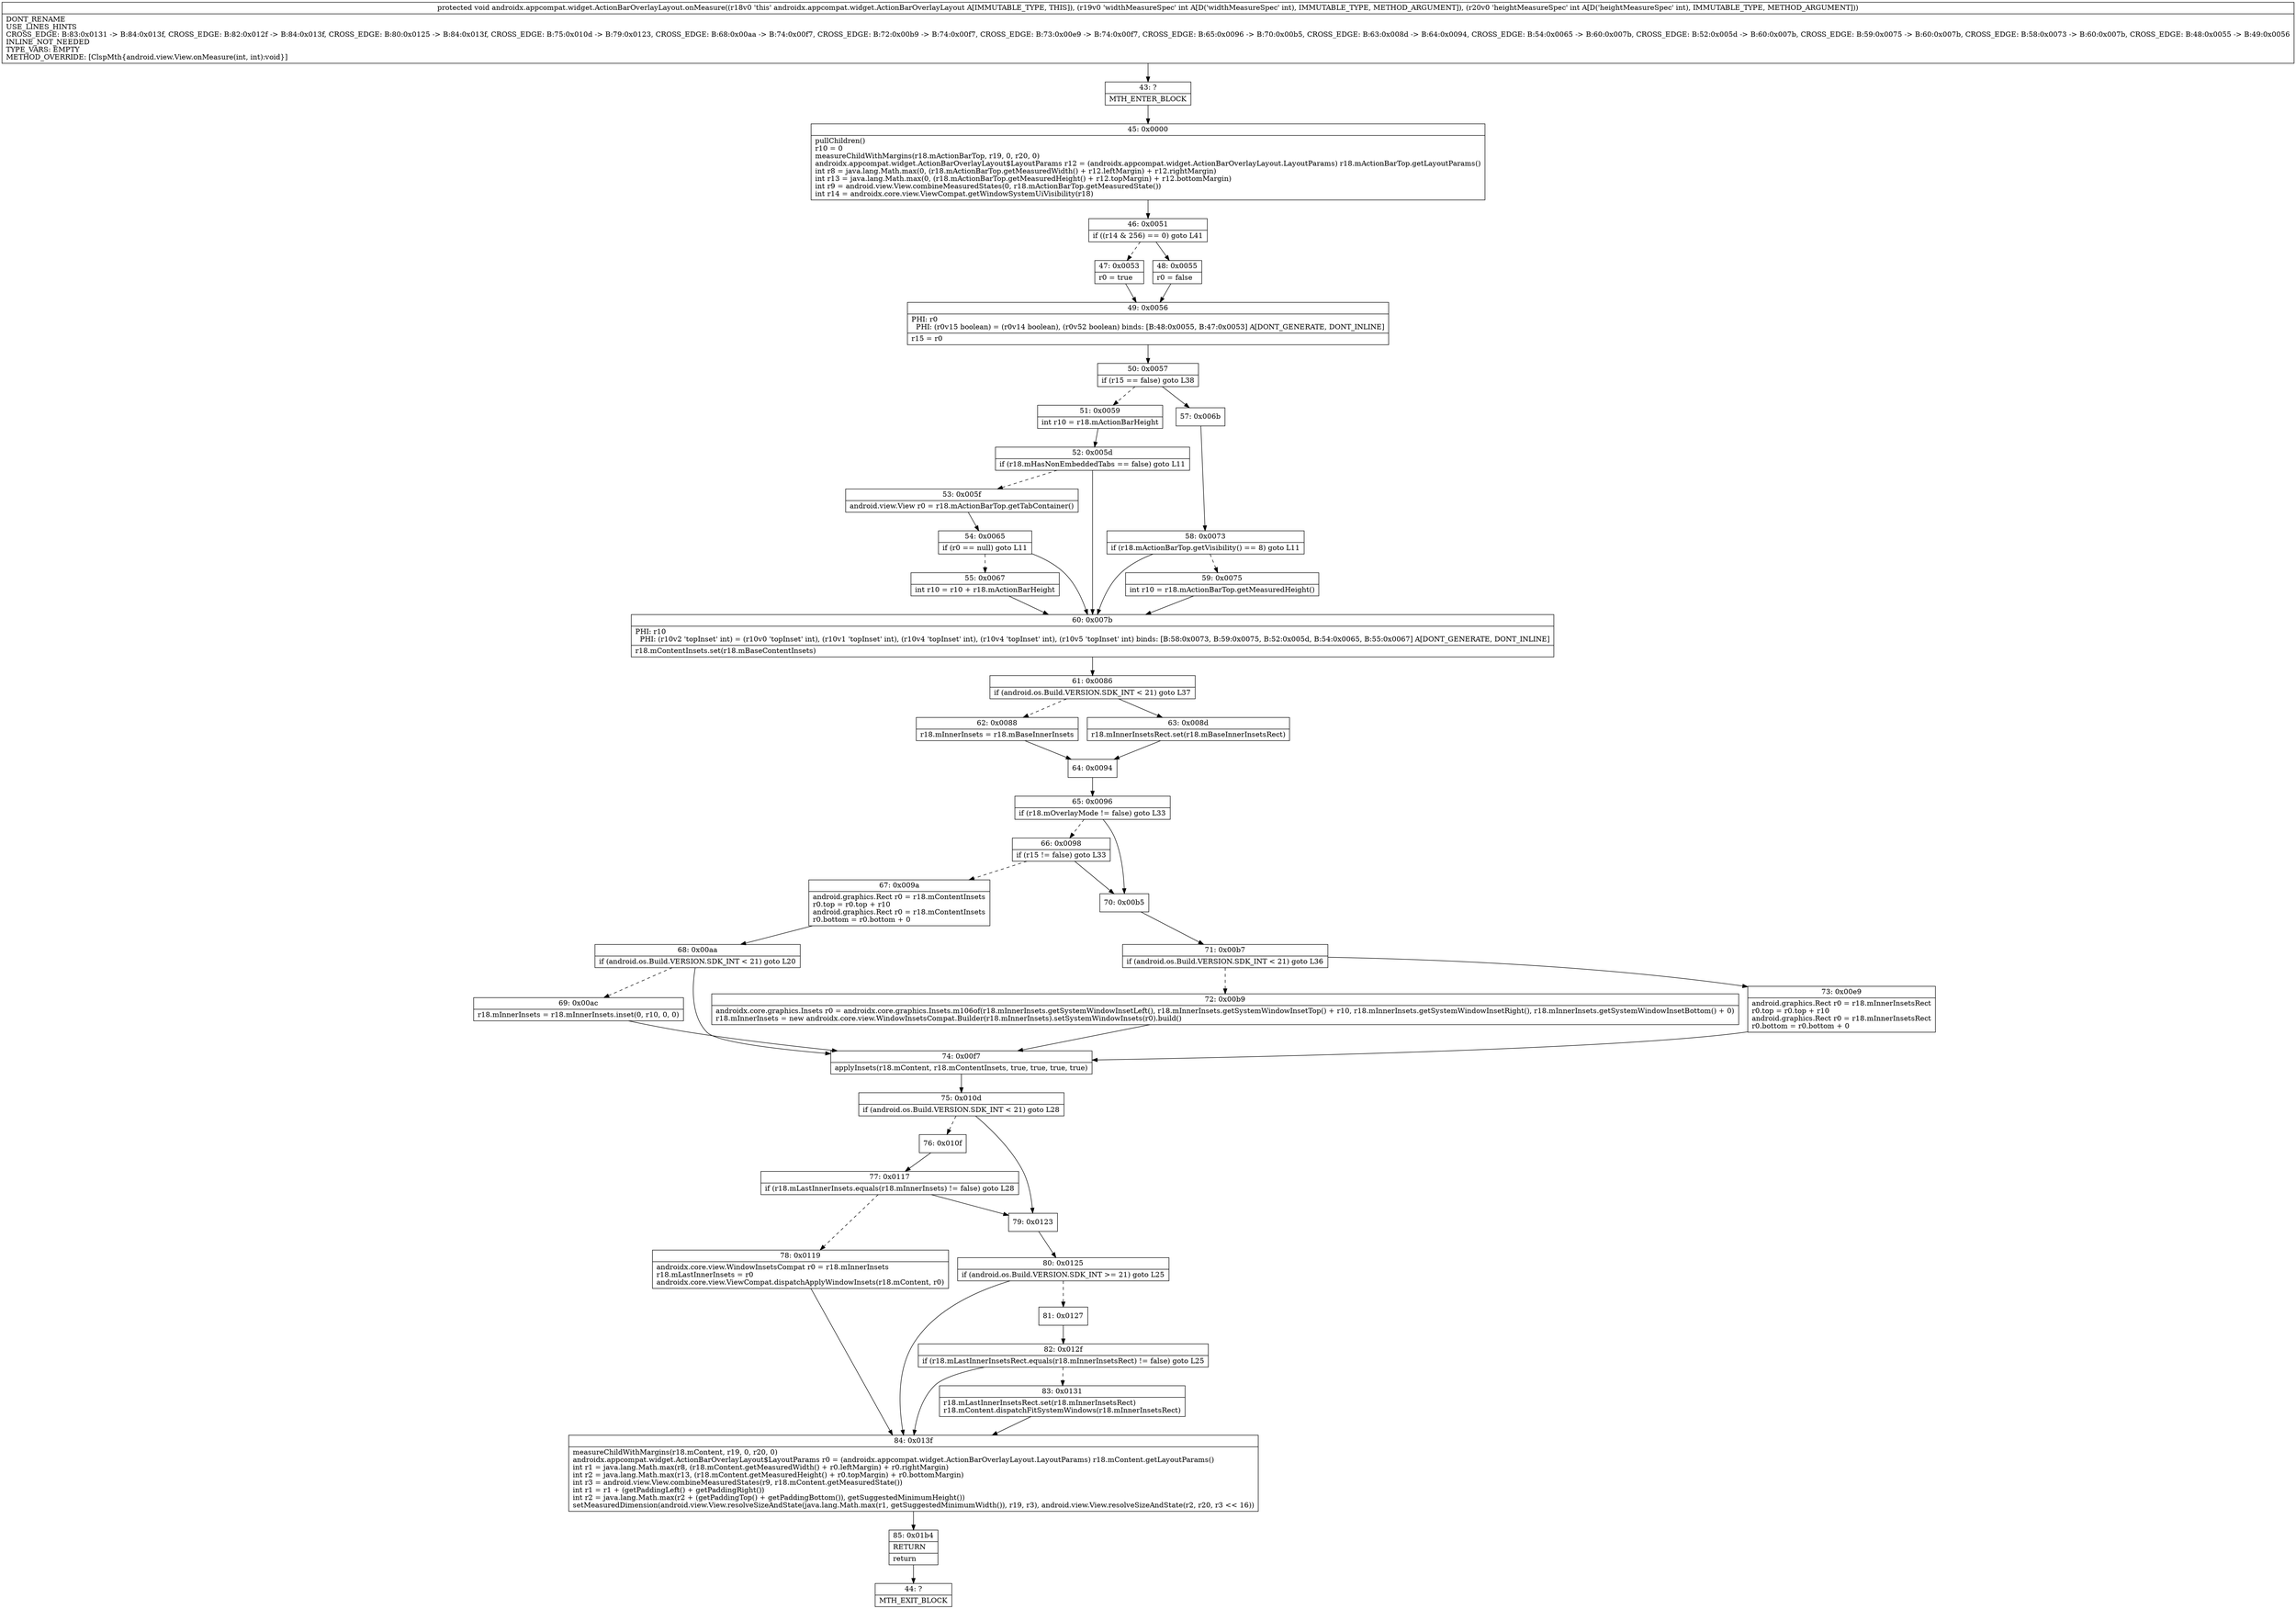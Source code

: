 digraph "CFG forandroidx.appcompat.widget.ActionBarOverlayLayout.onMeasure(II)V" {
Node_43 [shape=record,label="{43\:\ ?|MTH_ENTER_BLOCK\l}"];
Node_45 [shape=record,label="{45\:\ 0x0000|pullChildren()\lr10 = 0\lmeasureChildWithMargins(r18.mActionBarTop, r19, 0, r20, 0)\landroidx.appcompat.widget.ActionBarOverlayLayout$LayoutParams r12 = (androidx.appcompat.widget.ActionBarOverlayLayout.LayoutParams) r18.mActionBarTop.getLayoutParams()\lint r8 = java.lang.Math.max(0, (r18.mActionBarTop.getMeasuredWidth() + r12.leftMargin) + r12.rightMargin)\lint r13 = java.lang.Math.max(0, (r18.mActionBarTop.getMeasuredHeight() + r12.topMargin) + r12.bottomMargin)\lint r9 = android.view.View.combineMeasuredStates(0, r18.mActionBarTop.getMeasuredState())\lint r14 = androidx.core.view.ViewCompat.getWindowSystemUiVisibility(r18)\l}"];
Node_46 [shape=record,label="{46\:\ 0x0051|if ((r14 & 256) == 0) goto L41\l}"];
Node_47 [shape=record,label="{47\:\ 0x0053|r0 = true\l}"];
Node_49 [shape=record,label="{49\:\ 0x0056|PHI: r0 \l  PHI: (r0v15 boolean) = (r0v14 boolean), (r0v52 boolean) binds: [B:48:0x0055, B:47:0x0053] A[DONT_GENERATE, DONT_INLINE]\l|r15 = r0\l}"];
Node_50 [shape=record,label="{50\:\ 0x0057|if (r15 == false) goto L38\l}"];
Node_51 [shape=record,label="{51\:\ 0x0059|int r10 = r18.mActionBarHeight\l}"];
Node_52 [shape=record,label="{52\:\ 0x005d|if (r18.mHasNonEmbeddedTabs == false) goto L11\l}"];
Node_53 [shape=record,label="{53\:\ 0x005f|android.view.View r0 = r18.mActionBarTop.getTabContainer()\l}"];
Node_54 [shape=record,label="{54\:\ 0x0065|if (r0 == null) goto L11\l}"];
Node_55 [shape=record,label="{55\:\ 0x0067|int r10 = r10 + r18.mActionBarHeight\l}"];
Node_60 [shape=record,label="{60\:\ 0x007b|PHI: r10 \l  PHI: (r10v2 'topInset' int) = (r10v0 'topInset' int), (r10v1 'topInset' int), (r10v4 'topInset' int), (r10v4 'topInset' int), (r10v5 'topInset' int) binds: [B:58:0x0073, B:59:0x0075, B:52:0x005d, B:54:0x0065, B:55:0x0067] A[DONT_GENERATE, DONT_INLINE]\l|r18.mContentInsets.set(r18.mBaseContentInsets)\l}"];
Node_61 [shape=record,label="{61\:\ 0x0086|if (android.os.Build.VERSION.SDK_INT \< 21) goto L37\l}"];
Node_62 [shape=record,label="{62\:\ 0x0088|r18.mInnerInsets = r18.mBaseInnerInsets\l}"];
Node_64 [shape=record,label="{64\:\ 0x0094}"];
Node_65 [shape=record,label="{65\:\ 0x0096|if (r18.mOverlayMode != false) goto L33\l}"];
Node_66 [shape=record,label="{66\:\ 0x0098|if (r15 != false) goto L33\l}"];
Node_67 [shape=record,label="{67\:\ 0x009a|android.graphics.Rect r0 = r18.mContentInsets\lr0.top = r0.top + r10\landroid.graphics.Rect r0 = r18.mContentInsets\lr0.bottom = r0.bottom + 0\l}"];
Node_68 [shape=record,label="{68\:\ 0x00aa|if (android.os.Build.VERSION.SDK_INT \< 21) goto L20\l}"];
Node_69 [shape=record,label="{69\:\ 0x00ac|r18.mInnerInsets = r18.mInnerInsets.inset(0, r10, 0, 0)\l}"];
Node_74 [shape=record,label="{74\:\ 0x00f7|applyInsets(r18.mContent, r18.mContentInsets, true, true, true, true)\l}"];
Node_75 [shape=record,label="{75\:\ 0x010d|if (android.os.Build.VERSION.SDK_INT \< 21) goto L28\l}"];
Node_76 [shape=record,label="{76\:\ 0x010f}"];
Node_77 [shape=record,label="{77\:\ 0x0117|if (r18.mLastInnerInsets.equals(r18.mInnerInsets) != false) goto L28\l}"];
Node_78 [shape=record,label="{78\:\ 0x0119|androidx.core.view.WindowInsetsCompat r0 = r18.mInnerInsets\lr18.mLastInnerInsets = r0\landroidx.core.view.ViewCompat.dispatchApplyWindowInsets(r18.mContent, r0)\l}"];
Node_84 [shape=record,label="{84\:\ 0x013f|measureChildWithMargins(r18.mContent, r19, 0, r20, 0)\landroidx.appcompat.widget.ActionBarOverlayLayout$LayoutParams r0 = (androidx.appcompat.widget.ActionBarOverlayLayout.LayoutParams) r18.mContent.getLayoutParams()\lint r1 = java.lang.Math.max(r8, (r18.mContent.getMeasuredWidth() + r0.leftMargin) + r0.rightMargin)\lint r2 = java.lang.Math.max(r13, (r18.mContent.getMeasuredHeight() + r0.topMargin) + r0.bottomMargin)\lint r3 = android.view.View.combineMeasuredStates(r9, r18.mContent.getMeasuredState())\lint r1 = r1 + (getPaddingLeft() + getPaddingRight())\lint r2 = java.lang.Math.max(r2 + (getPaddingTop() + getPaddingBottom()), getSuggestedMinimumHeight())\lsetMeasuredDimension(android.view.View.resolveSizeAndState(java.lang.Math.max(r1, getSuggestedMinimumWidth()), r19, r3), android.view.View.resolveSizeAndState(r2, r20, r3 \<\< 16))\l}"];
Node_85 [shape=record,label="{85\:\ 0x01b4|RETURN\l|return\l}"];
Node_44 [shape=record,label="{44\:\ ?|MTH_EXIT_BLOCK\l}"];
Node_79 [shape=record,label="{79\:\ 0x0123}"];
Node_80 [shape=record,label="{80\:\ 0x0125|if (android.os.Build.VERSION.SDK_INT \>= 21) goto L25\l}"];
Node_81 [shape=record,label="{81\:\ 0x0127}"];
Node_82 [shape=record,label="{82\:\ 0x012f|if (r18.mLastInnerInsetsRect.equals(r18.mInnerInsetsRect) != false) goto L25\l}"];
Node_83 [shape=record,label="{83\:\ 0x0131|r18.mLastInnerInsetsRect.set(r18.mInnerInsetsRect)\lr18.mContent.dispatchFitSystemWindows(r18.mInnerInsetsRect)\l}"];
Node_70 [shape=record,label="{70\:\ 0x00b5}"];
Node_71 [shape=record,label="{71\:\ 0x00b7|if (android.os.Build.VERSION.SDK_INT \< 21) goto L36\l}"];
Node_72 [shape=record,label="{72\:\ 0x00b9|androidx.core.graphics.Insets r0 = androidx.core.graphics.Insets.m106of(r18.mInnerInsets.getSystemWindowInsetLeft(), r18.mInnerInsets.getSystemWindowInsetTop() + r10, r18.mInnerInsets.getSystemWindowInsetRight(), r18.mInnerInsets.getSystemWindowInsetBottom() + 0)\lr18.mInnerInsets = new androidx.core.view.WindowInsetsCompat.Builder(r18.mInnerInsets).setSystemWindowInsets(r0).build()\l}"];
Node_73 [shape=record,label="{73\:\ 0x00e9|android.graphics.Rect r0 = r18.mInnerInsetsRect\lr0.top = r0.top + r10\landroid.graphics.Rect r0 = r18.mInnerInsetsRect\lr0.bottom = r0.bottom + 0\l}"];
Node_63 [shape=record,label="{63\:\ 0x008d|r18.mInnerInsetsRect.set(r18.mBaseInnerInsetsRect)\l}"];
Node_57 [shape=record,label="{57\:\ 0x006b}"];
Node_58 [shape=record,label="{58\:\ 0x0073|if (r18.mActionBarTop.getVisibility() == 8) goto L11\l}"];
Node_59 [shape=record,label="{59\:\ 0x0075|int r10 = r18.mActionBarTop.getMeasuredHeight()\l}"];
Node_48 [shape=record,label="{48\:\ 0x0055|r0 = false\l}"];
MethodNode[shape=record,label="{protected void androidx.appcompat.widget.ActionBarOverlayLayout.onMeasure((r18v0 'this' androidx.appcompat.widget.ActionBarOverlayLayout A[IMMUTABLE_TYPE, THIS]), (r19v0 'widthMeasureSpec' int A[D('widthMeasureSpec' int), IMMUTABLE_TYPE, METHOD_ARGUMENT]), (r20v0 'heightMeasureSpec' int A[D('heightMeasureSpec' int), IMMUTABLE_TYPE, METHOD_ARGUMENT]))  | DONT_RENAME\lUSE_LINES_HINTS\lCROSS_EDGE: B:83:0x0131 \-\> B:84:0x013f, CROSS_EDGE: B:82:0x012f \-\> B:84:0x013f, CROSS_EDGE: B:80:0x0125 \-\> B:84:0x013f, CROSS_EDGE: B:75:0x010d \-\> B:79:0x0123, CROSS_EDGE: B:68:0x00aa \-\> B:74:0x00f7, CROSS_EDGE: B:72:0x00b9 \-\> B:74:0x00f7, CROSS_EDGE: B:73:0x00e9 \-\> B:74:0x00f7, CROSS_EDGE: B:65:0x0096 \-\> B:70:0x00b5, CROSS_EDGE: B:63:0x008d \-\> B:64:0x0094, CROSS_EDGE: B:54:0x0065 \-\> B:60:0x007b, CROSS_EDGE: B:52:0x005d \-\> B:60:0x007b, CROSS_EDGE: B:59:0x0075 \-\> B:60:0x007b, CROSS_EDGE: B:58:0x0073 \-\> B:60:0x007b, CROSS_EDGE: B:48:0x0055 \-\> B:49:0x0056\lINLINE_NOT_NEEDED\lTYPE_VARS: EMPTY\lMETHOD_OVERRIDE: [ClspMth\{android.view.View.onMeasure(int, int):void\}]\l}"];
MethodNode -> Node_43;Node_43 -> Node_45;
Node_45 -> Node_46;
Node_46 -> Node_47[style=dashed];
Node_46 -> Node_48;
Node_47 -> Node_49;
Node_49 -> Node_50;
Node_50 -> Node_51[style=dashed];
Node_50 -> Node_57;
Node_51 -> Node_52;
Node_52 -> Node_53[style=dashed];
Node_52 -> Node_60;
Node_53 -> Node_54;
Node_54 -> Node_55[style=dashed];
Node_54 -> Node_60;
Node_55 -> Node_60;
Node_60 -> Node_61;
Node_61 -> Node_62[style=dashed];
Node_61 -> Node_63;
Node_62 -> Node_64;
Node_64 -> Node_65;
Node_65 -> Node_66[style=dashed];
Node_65 -> Node_70;
Node_66 -> Node_67[style=dashed];
Node_66 -> Node_70;
Node_67 -> Node_68;
Node_68 -> Node_69[style=dashed];
Node_68 -> Node_74;
Node_69 -> Node_74;
Node_74 -> Node_75;
Node_75 -> Node_76[style=dashed];
Node_75 -> Node_79;
Node_76 -> Node_77;
Node_77 -> Node_78[style=dashed];
Node_77 -> Node_79;
Node_78 -> Node_84;
Node_84 -> Node_85;
Node_85 -> Node_44;
Node_79 -> Node_80;
Node_80 -> Node_81[style=dashed];
Node_80 -> Node_84;
Node_81 -> Node_82;
Node_82 -> Node_83[style=dashed];
Node_82 -> Node_84;
Node_83 -> Node_84;
Node_70 -> Node_71;
Node_71 -> Node_72[style=dashed];
Node_71 -> Node_73;
Node_72 -> Node_74;
Node_73 -> Node_74;
Node_63 -> Node_64;
Node_57 -> Node_58;
Node_58 -> Node_59[style=dashed];
Node_58 -> Node_60;
Node_59 -> Node_60;
Node_48 -> Node_49;
}

